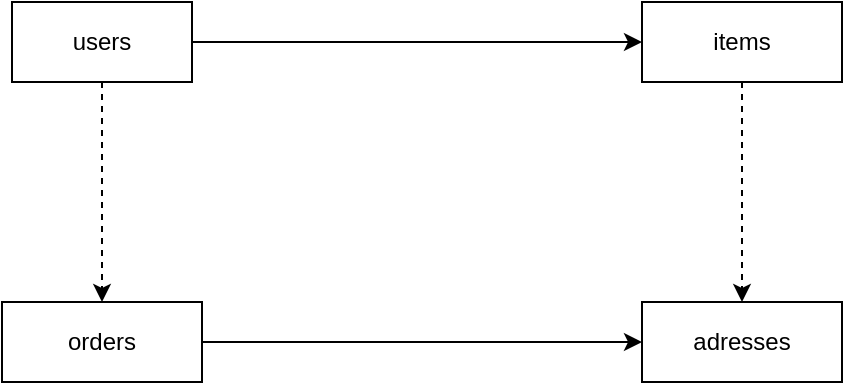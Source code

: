 <mxfile>
    <diagram id="1uFRWY2Hq6l6LpmMaIar" name="ページ1">
        <mxGraphModel dx="664" dy="611" grid="1" gridSize="10" guides="1" tooltips="1" connect="1" arrows="1" fold="1" page="1" pageScale="1" pageWidth="827" pageHeight="1169" math="0" shadow="0">
            <root>
                <mxCell id="0"/>
                <mxCell id="1" parent="0"/>
                <mxCell id="6" value="" style="edgeStyle=none;html=1;" edge="1" parent="1" source="2" target="4">
                    <mxGeometry relative="1" as="geometry"/>
                </mxCell>
                <mxCell id="12" value="" style="edgeStyle=none;html=1;dashed=1;" edge="1" parent="1" source="2" target="3">
                    <mxGeometry relative="1" as="geometry"/>
                </mxCell>
                <mxCell id="2" value="users" style="whiteSpace=wrap;html=1;align=center;" vertex="1" parent="1">
                    <mxGeometry x="75" y="100" width="90" height="40" as="geometry"/>
                </mxCell>
                <mxCell id="8" value="" style="edgeStyle=none;html=1;" edge="1" parent="1" source="3" target="5">
                    <mxGeometry relative="1" as="geometry"/>
                </mxCell>
                <mxCell id="3" value="orders" style="whiteSpace=wrap;html=1;align=center;" vertex="1" parent="1">
                    <mxGeometry x="70" y="250" width="100" height="40" as="geometry"/>
                </mxCell>
                <mxCell id="5" value="adresses" style="whiteSpace=wrap;html=1;align=center;" vertex="1" parent="1">
                    <mxGeometry x="390" y="250" width="100" height="40" as="geometry"/>
                </mxCell>
                <mxCell id="13" value="" style="edgeStyle=none;html=1;dashed=1;" edge="1" parent="1" source="4" target="5">
                    <mxGeometry relative="1" as="geometry"/>
                </mxCell>
                <mxCell id="4" value="items" style="whiteSpace=wrap;html=1;align=center;" vertex="1" parent="1">
                    <mxGeometry x="390" y="100" width="100" height="40" as="geometry"/>
                </mxCell>
            </root>
        </mxGraphModel>
    </diagram>
    <diagram id="6zazL34yLEc2N9fh7QNh" name="ページ2">
        <mxGraphModel dx="664" dy="611" grid="1" gridSize="10" guides="1" tooltips="1" connect="1" arrows="1" fold="1" page="1" pageScale="1" pageWidth="827" pageHeight="1169" math="0" shadow="0">
            <root>
                <mxCell id="0"/>
                <mxCell id="1" parent="0"/>
            </root>
        </mxGraphModel>
    </diagram>
</mxfile>